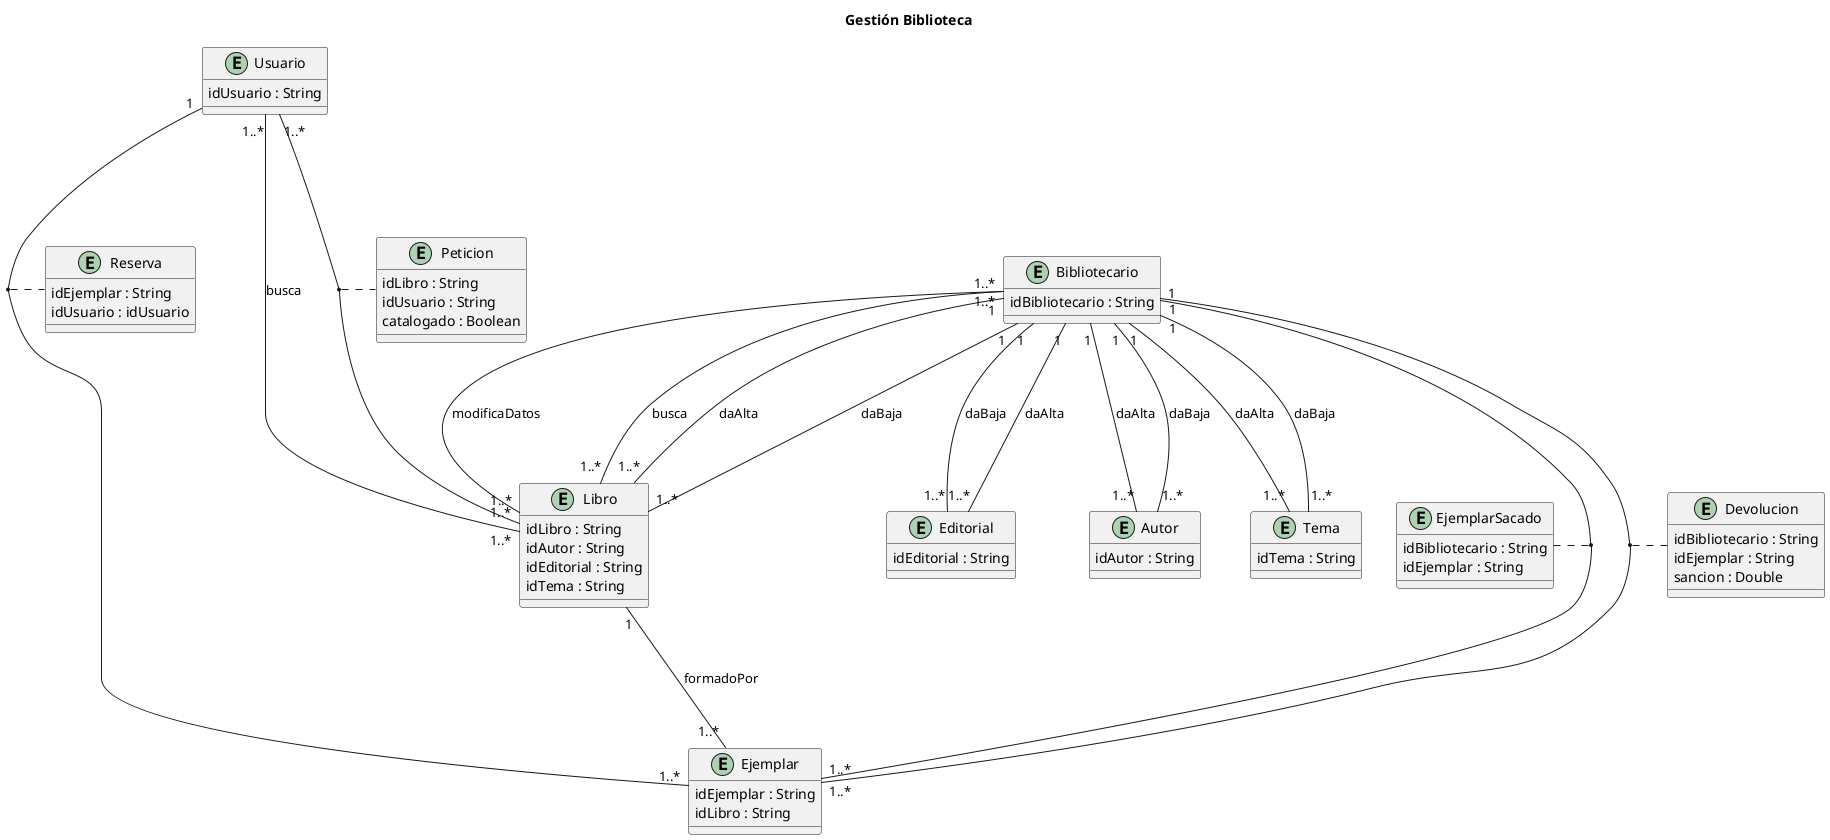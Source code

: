 @startuml gestion_biblioteca
title Gestión Biblioteca

Entity Autor {
    idAutor : String
}
Entity Bibliotecario {
    idBibliotecario : String
}
Entity Devolucion {
    idBibliotecario : String
    idEjemplar : String
    sancion : Double
}
Entity Editorial {
    idEditorial : String
}
Entity Ejemplar {
    idEjemplar : String
    idLibro : String
}
Entity EjemplarSacado {
    idBibliotecario : String
    idEjemplar : String
}
Entity Libro {
    idLibro : String
    idAutor : String
    idEditorial : String
    idTema : String
}
Entity Peticion {
    idLibro : String
    idUsuario : String
    catalogado : Boolean
}
Entity Reserva {
    idEjemplar : String
    idUsuario : idUsuario
}
Entity Tema {
    idTema : String
}
Entity Usuario {
    idUsuario : String
}

/'Para cada libro hay uno o varios ejemplares'/
Libro "1" --- "1..*" Ejemplar : formadoPor

/'Por un lado están los usuarios que podrán acceder al sistema para buscar un libro, ...'/
Usuario "1..*" - "1..*" Libro : busca

/'... reservar un ejemplar, ...'/
Usuario "1" --- "1..*" Ejemplar
(Usuario, Ejemplar) . Reserva

/'... y pedir un libro que esté catalogado o que no esté catalogado ...'/
Usuario "1..*" --- "1..*" Libro
(Usuario, Libro) . Peticion

/'El bibliotecario podrá sacar un ejemplar, ...'/
Bibliotecario "1" --- "1..*" Ejemplar
(Bibliotecario, Ejemplar) . EjemplarSacado

/'y devolver un ejemplar'/
Bibliotecario "1" --- "1..*" Ejemplar
(Bibliotecario, Ejemplar) . Devolucion

/'El bibliotecario también puede dar de alta y de baja un libro nuevo'/
Bibliotecario "1" --- "1..*" Libro : daAlta
Bibliotecario "1" --- "1..*" Libro : daBaja

/'Durante el proceso de alta, el autor, la editorial y el tema deben estar catalogados en el sistema, de no ser así, será necesario darlos de alta'/
Bibliotecario "1" --- "1..*" Autor : daAlta
Bibliotecario "1" --- "1..*" Editorial : daAlta
Bibliotecario "1" --- "1..*" Tema : daAlta

/'... y también de baja, ...'/
Bibliotecario "1" --- "1..*" Autor : daBaja
Bibliotecario "1" --- "1..*" Editorial : daBaja
Bibliotecario "1" --- "1..*" Tema : daBaja

/'... y podrá modificar los datos de un libro'/
Bibliotecario "1..*" --- "1..*" Libro : modificaDatos

/'La baja y la modificacion de un libro requiere una búsqueda del libro'/
Bibliotecario "1..*" --- "1..*" Libro : busca

@enduml